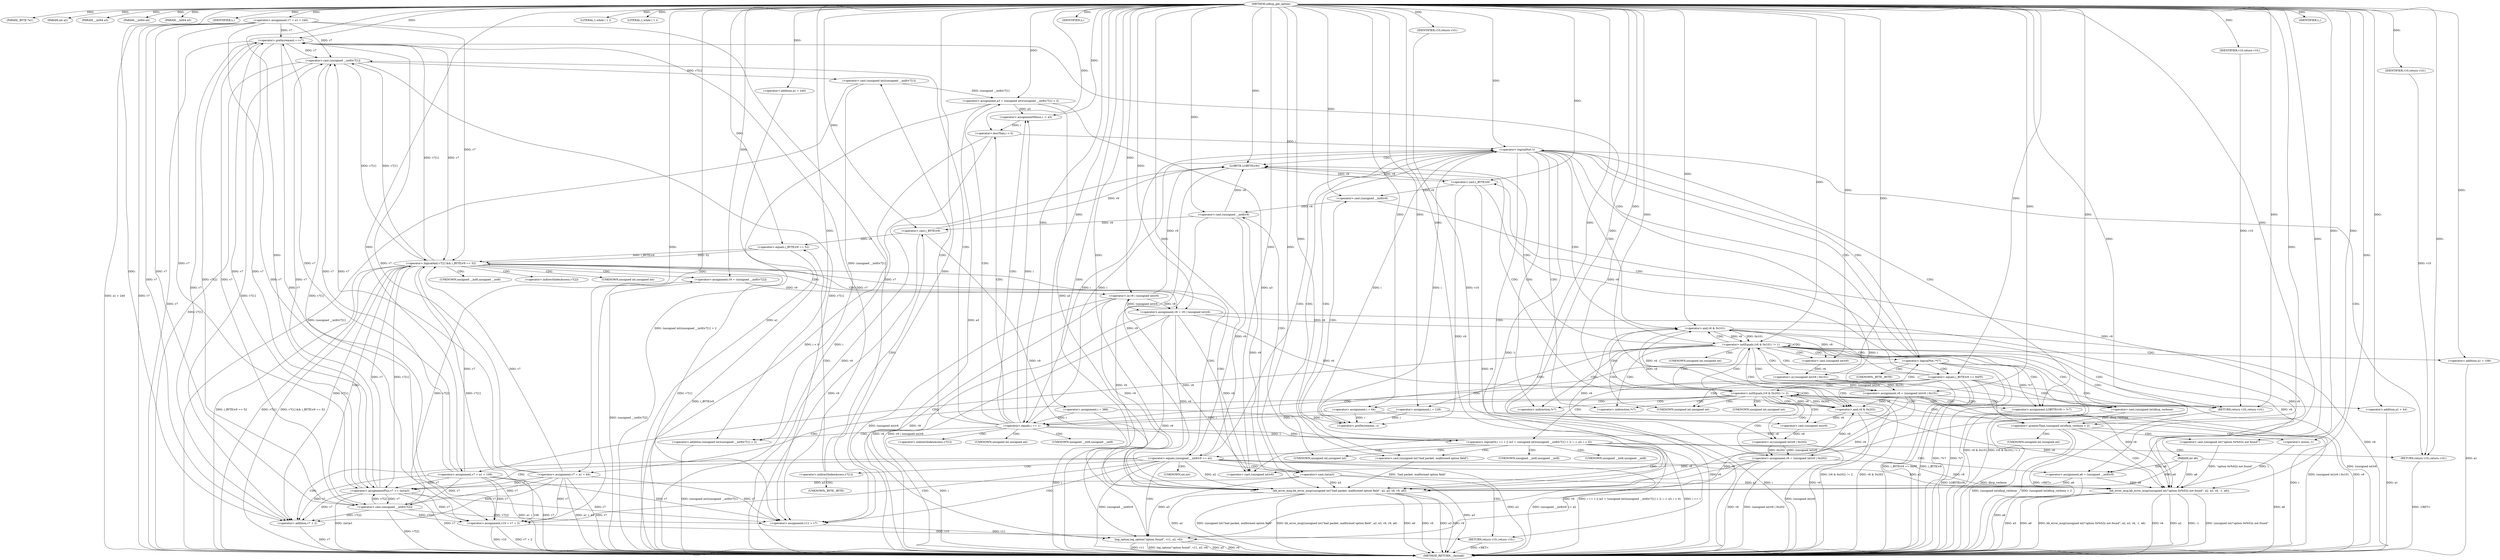 digraph udhcp_get_option {  
"1000107" [label = "(METHOD,udhcp_get_option)" ]
"1000323" [label = "(METHOD_RETURN,__fastcall)" ]
"1000108" [label = "(PARAM,_BYTE *a1)" ]
"1000109" [label = "(PARAM,int a2)" ]
"1000110" [label = "(PARAM,__int64 a3)" ]
"1000111" [label = "(PARAM,__int64 a4)" ]
"1000112" [label = "(PARAM,__int64 a5)" ]
"1000113" [label = "(PARAM,int a6)" ]
"1000121" [label = "(IDENTIFIER,L,)" ]
"1000122" [label = "(<operator>.assignment,v7 = a1 + 240)" ]
"1000124" [label = "(<operator>.addition,a1 + 240)" ]
"1000128" [label = "(<operator>.assignment,i = 388)" ]
"1000131" [label = "(<operator>.assignment,i = 64)" ]
"1000136" [label = "(LITERAL,1,while ( 1 ))" ]
"1000139" [label = "(LITERAL,1,while ( 1 ))" ]
"1000141" [label = "(<operator>.assignment,LOBYTE(v9) = *v7)" ]
"1000142" [label = "(LOBYTE,LOBYTE(v9))" ]
"1000147" [label = "(<operator>.logicalNot,!*v7)" ]
"1000151" [label = "(<operator>.preDecrement,--i)" ]
"1000153" [label = "(<operator>.preIncrement,++v7)" ]
"1000157" [label = "(<operator>.equals,(_BYTE)v9 == 0xFF)" ]
"1000158" [label = "(<operator>.cast,(_BYTE)v9)" ]
"1000164" [label = "(<operator>.logicalOr,i == 1 || (a3 = (unsigned int)(unsigned __int8)v7[1] + 2, i -= a3, i < 0))" ]
"1000165" [label = "(<operator>.equals,i == 1)" ]
"1000169" [label = "(<operator>.assignment,a3 = (unsigned int)(unsigned __int8)v7[1] + 2)" ]
"1000171" [label = "(<operator>.addition,(unsigned int)(unsigned __int8)v7[1] + 2)" ]
"1000172" [label = "(<operator>.cast,(unsigned int)(unsigned __int8)v7[1])" ]
"1000174" [label = "(<operator>.cast,(unsigned __int8)v7[1])" ]
"1000181" [label = "(<operator>.assignmentMinus,i -= a3)" ]
"1000184" [label = "(<operator>.lessThan,i < 0)" ]
"1000189" [label = "(IDENTIFIER,L,)" ]
"1000190" [label = "(bb_error_msg,bb_error_msg((unsigned int)\"bad packet, malformed option field\", a2, a3, v6, v9, a6))" ]
"1000191" [label = "(<operator>.cast,(unsigned int)\"bad packet, malformed option field\")" ]
"1000199" [label = "(RETURN,return v10;,return v10;)" ]
"1000200" [label = "(IDENTIFIER,v10,return v10;)" ]
"1000201" [label = "(<operator>.assignment,a6 = (unsigned __int8)v9)" ]
"1000203" [label = "(<operator>.cast,(unsigned __int8)v9)" ]
"1000207" [label = "(<operator>.equals,(unsigned __int8)v9 == a2)" ]
"1000208" [label = "(<operator>.cast,(unsigned __int8)v9)" ]
"1000213" [label = "(<operator>.assignment,v11 = v7)" ]
"1000216" [label = "(<operator>.assignment,v10 = v7 + 2)" ]
"1000218" [label = "(<operator>.addition,v7 + 2)" ]
"1000221" [label = "(log_option,log_option(\"option found\", v11, a3, v6))" ]
"1000226" [label = "(RETURN,return v10;,return v10;)" ]
"1000227" [label = "(IDENTIFIER,v10,return v10;)" ]
"1000229" [label = "(<operator>.logicalAnd,v7[1] && (_BYTE)v9 == 52)" ]
"1000233" [label = "(<operator>.equals,(_BYTE)v9 == 52)" ]
"1000234" [label = "(<operator>.cast,(_BYTE)v9)" ]
"1000239" [label = "(<operator>.assignment,v9 = (unsigned __int8)v7[2])" ]
"1000241" [label = "(<operator>.cast,(unsigned __int8)v7[2])" ]
"1000246" [label = "(<operator>.assignment,v6 = v9 | (unsigned int)v6)" ]
"1000248" [label = "(<operator>.or,v9 | (unsigned int)v6)" ]
"1000250" [label = "(<operator>.cast,(unsigned int)v6)" ]
"1000253" [label = "(<operator>.assignmentPlus,v7 += (int)a3)" ]
"1000255" [label = "(<operator>.cast,(int)a3)" ]
"1000260" [label = "(<operator>.logicalNot,!i)" ]
"1000264" [label = "(<operator>.notEquals,(v6 & 0x101) != 1)" ]
"1000265" [label = "(<operator>.and,v6 & 0x101)" ]
"1000270" [label = "(<operator>.assignment,v6 = (unsigned int)v6 | 0x101)" ]
"1000272" [label = "(<operator>.or,(unsigned int)v6 | 0x101)" ]
"1000273" [label = "(<operator>.cast,(unsigned int)v6)" ]
"1000277" [label = "(<operator>.assignment,v7 = a1 + 108)" ]
"1000279" [label = "(<operator>.addition,a1 + 108)" ]
"1000282" [label = "(<operator>.assignment,i = 128)" ]
"1000286" [label = "(<operator>.notEquals,(v6 & 0x202) != 2)" ]
"1000287" [label = "(<operator>.and,v6 & 0x202)" ]
"1000292" [label = "(<operator>.assignment,v6 = (unsigned int)v6 | 0x202)" ]
"1000294" [label = "(<operator>.or,(unsigned int)v6 | 0x202)" ]
"1000295" [label = "(<operator>.cast,(unsigned int)v6)" ]
"1000299" [label = "(<operator>.assignment,v7 = a1 + 44)" ]
"1000301" [label = "(<operator>.addition,a1 + 44)" ]
"1000304" [label = "(IDENTIFIER,L,)" ]
"1000306" [label = "(<operator>.greaterThan,(unsigned int)dhcp_verbose > 2)" ]
"1000307" [label = "(<operator>.cast,(unsigned int)dhcp_verbose)" ]
"1000311" [label = "(bb_error_msg,bb_error_msg((unsigned int)\"option 0x%02x not found\", a2, a3, v6, -1, a6))" ]
"1000312" [label = "(<operator>.cast,(unsigned int)\"option 0x%02x not found\")" ]
"1000318" [label = "(<operator>.minus,-1)" ]
"1000321" [label = "(RETURN,return v10;,return v10;)" ]
"1000322" [label = "(IDENTIFIER,v10,return v10;)" ]
"1000144" [label = "(<operator>.indirection,*v7)" ]
"1000148" [label = "(<operator>.indirection,*v7)" ]
"1000159" [label = "(UNKNOWN,_BYTE,_BYTE)" ]
"1000173" [label = "(UNKNOWN,unsigned int,unsigned int)" ]
"1000175" [label = "(UNKNOWN,unsigned __int8,unsigned __int8)" ]
"1000176" [label = "(<operator>.indirectIndexAccess,v7[1])" ]
"1000192" [label = "(UNKNOWN,unsigned int,unsigned int)" ]
"1000204" [label = "(UNKNOWN,unsigned __int8,unsigned __int8)" ]
"1000209" [label = "(UNKNOWN,unsigned __int8,unsigned __int8)" ]
"1000230" [label = "(<operator>.indirectIndexAccess,v7[1])" ]
"1000235" [label = "(UNKNOWN,_BYTE,_BYTE)" ]
"1000242" [label = "(UNKNOWN,unsigned __int8,unsigned __int8)" ]
"1000243" [label = "(<operator>.indirectIndexAccess,v7[2])" ]
"1000251" [label = "(UNKNOWN,unsigned int,unsigned int)" ]
"1000256" [label = "(UNKNOWN,int,int)" ]
"1000274" [label = "(UNKNOWN,unsigned int,unsigned int)" ]
"1000296" [label = "(UNKNOWN,unsigned int,unsigned int)" ]
"1000308" [label = "(UNKNOWN,unsigned int,unsigned int)" ]
"1000313" [label = "(UNKNOWN,unsigned int,unsigned int)" ]
  "1000199" -> "1000323"  [ label = "DDG: <RET>"] 
  "1000321" -> "1000323"  [ label = "DDG: <RET>"] 
  "1000306" -> "1000323"  [ label = "DDG: (unsigned int)dhcp_verbose"] 
  "1000299" -> "1000323"  [ label = "DDG: a1 + 44"] 
  "1000292" -> "1000323"  [ label = "DDG: v6"] 
  "1000272" -> "1000323"  [ label = "DDG: (unsigned int)v6"] 
  "1000260" -> "1000323"  [ label = "DDG: !i"] 
  "1000292" -> "1000323"  [ label = "DDG: (unsigned int)v6 | 0x202"] 
  "1000164" -> "1000323"  [ label = "DDG: i == 1 || (a3 = (unsigned int)(unsigned __int8)v7[1] + 2, i -= a3, i < 0)"] 
  "1000241" -> "1000323"  [ label = "DDG: v7[2]"] 
  "1000216" -> "1000323"  [ label = "DDG: v7 + 2"] 
  "1000190" -> "1000323"  [ label = "DDG: a2"] 
  "1000142" -> "1000323"  [ label = "DDG: v9"] 
  "1000294" -> "1000323"  [ label = "DDG: (unsigned int)v6"] 
  "1000113" -> "1000323"  [ label = "DDG: a6"] 
  "1000311" -> "1000323"  [ label = "DDG: a3"] 
  "1000190" -> "1000323"  [ label = "DDG: (unsigned int)\"bad packet, malformed option field\""] 
  "1000221" -> "1000323"  [ label = "DDG: v11"] 
  "1000165" -> "1000323"  [ label = "DDG: i"] 
  "1000172" -> "1000323"  [ label = "DDG: (unsigned __int8)v7[1]"] 
  "1000122" -> "1000323"  [ label = "DDG: a1 + 240"] 
  "1000229" -> "1000323"  [ label = "DDG: (_BYTE)v9 == 52"] 
  "1000264" -> "1000323"  [ label = "DDG: v6 & 0x101"] 
  "1000141" -> "1000323"  [ label = "DDG: LOBYTE(v9)"] 
  "1000184" -> "1000323"  [ label = "DDG: i < 0"] 
  "1000216" -> "1000323"  [ label = "DDG: v10"] 
  "1000229" -> "1000323"  [ label = "DDG: v7[1]"] 
  "1000207" -> "1000323"  [ label = "DDG: a2"] 
  "1000157" -> "1000323"  [ label = "DDG: (_BYTE)v9 == 0xFF"] 
  "1000229" -> "1000323"  [ label = "DDG: v7[1] && (_BYTE)v9 == 52"] 
  "1000221" -> "1000323"  [ label = "DDG: log_option(\"option found\", v11, a3, v6)"] 
  "1000233" -> "1000323"  [ label = "DDG: (_BYTE)v9"] 
  "1000282" -> "1000323"  [ label = "DDG: i"] 
  "1000270" -> "1000323"  [ label = "DDG: (unsigned int)v6 | 0x101"] 
  "1000311" -> "1000323"  [ label = "DDG: a6"] 
  "1000265" -> "1000323"  [ label = "DDG: v6"] 
  "1000239" -> "1000323"  [ label = "DDG: (unsigned __int8)v7[2]"] 
  "1000301" -> "1000323"  [ label = "DDG: a1"] 
  "1000248" -> "1000323"  [ label = "DDG: (unsigned int)v6"] 
  "1000221" -> "1000323"  [ label = "DDG: a3"] 
  "1000147" -> "1000323"  [ label = "DDG: !*v7"] 
  "1000147" -> "1000323"  [ label = "DDG: *v7"] 
  "1000234" -> "1000323"  [ label = "DDG: v9"] 
  "1000157" -> "1000323"  [ label = "DDG: (_BYTE)v9"] 
  "1000246" -> "1000323"  [ label = "DDG: v6"] 
  "1000190" -> "1000323"  [ label = "DDG: bb_error_msg((unsigned int)\"bad packet, malformed option field\", a2, a3, v6, v9, a6)"] 
  "1000270" -> "1000323"  [ label = "DDG: v6"] 
  "1000287" -> "1000323"  [ label = "DDG: v6"] 
  "1000253" -> "1000323"  [ label = "DDG: (int)a3"] 
  "1000184" -> "1000323"  [ label = "DDG: i"] 
  "1000207" -> "1000323"  [ label = "DDG: (unsigned __int8)v9 == a2"] 
  "1000277" -> "1000323"  [ label = "DDG: a1 + 108"] 
  "1000248" -> "1000323"  [ label = "DDG: v9"] 
  "1000260" -> "1000323"  [ label = "DDG: i"] 
  "1000246" -> "1000323"  [ label = "DDG: v9 | (unsigned int)v6"] 
  "1000221" -> "1000323"  [ label = "DDG: v6"] 
  "1000286" -> "1000323"  [ label = "DDG: (v6 & 0x202) != 2"] 
  "1000311" -> "1000323"  [ label = "DDG: bb_error_msg((unsigned int)\"option 0x%02x not found\", a2, a3, v6, -1, a6)"] 
  "1000286" -> "1000323"  [ label = "DDG: v6 & 0x202"] 
  "1000190" -> "1000323"  [ label = "DDG: a6"] 
  "1000311" -> "1000323"  [ label = "DDG: v6"] 
  "1000311" -> "1000323"  [ label = "DDG: a2"] 
  "1000207" -> "1000323"  [ label = "DDG: (unsigned __int8)v9"] 
  "1000255" -> "1000323"  [ label = "DDG: a3"] 
  "1000169" -> "1000323"  [ label = "DDG: (unsigned int)(unsigned __int8)v7[1] + 2"] 
  "1000124" -> "1000323"  [ label = "DDG: a1"] 
  "1000279" -> "1000323"  [ label = "DDG: a1"] 
  "1000306" -> "1000323"  [ label = "DDG: (unsigned int)dhcp_verbose > 2"] 
  "1000299" -> "1000323"  [ label = "DDG: v7"] 
  "1000174" -> "1000323"  [ label = "DDG: v7[1]"] 
  "1000190" -> "1000323"  [ label = "DDG: v6"] 
  "1000277" -> "1000323"  [ label = "DDG: v7"] 
  "1000264" -> "1000323"  [ label = "DDG: (v6 & 0x101) != 1"] 
  "1000128" -> "1000323"  [ label = "DDG: i"] 
  "1000208" -> "1000323"  [ label = "DDG: v9"] 
  "1000158" -> "1000323"  [ label = "DDG: v9"] 
  "1000253" -> "1000323"  [ label = "DDG: v7"] 
  "1000307" -> "1000323"  [ label = "DDG: dhcp_verbose"] 
  "1000190" -> "1000323"  [ label = "DDG: a3"] 
  "1000311" -> "1000323"  [ label = "DDG: -1"] 
  "1000171" -> "1000323"  [ label = "DDG: (unsigned int)(unsigned __int8)v7[1]"] 
  "1000201" -> "1000323"  [ label = "DDG: a6"] 
  "1000190" -> "1000323"  [ label = "DDG: v9"] 
  "1000153" -> "1000323"  [ label = "DDG: v7"] 
  "1000122" -> "1000323"  [ label = "DDG: v7"] 
  "1000311" -> "1000323"  [ label = "DDG: (unsigned int)\"option 0x%02x not found\""] 
  "1000164" -> "1000323"  [ label = "DDG: i == 1"] 
  "1000218" -> "1000323"  [ label = "DDG: v7"] 
  "1000131" -> "1000323"  [ label = "DDG: i"] 
  "1000226" -> "1000323"  [ label = "DDG: <RET>"] 
  "1000107" -> "1000108"  [ label = "DDG: "] 
  "1000107" -> "1000109"  [ label = "DDG: "] 
  "1000107" -> "1000110"  [ label = "DDG: "] 
  "1000107" -> "1000111"  [ label = "DDG: "] 
  "1000107" -> "1000112"  [ label = "DDG: "] 
  "1000107" -> "1000113"  [ label = "DDG: "] 
  "1000107" -> "1000121"  [ label = "DDG: "] 
  "1000107" -> "1000122"  [ label = "DDG: "] 
  "1000107" -> "1000124"  [ label = "DDG: "] 
  "1000107" -> "1000128"  [ label = "DDG: "] 
  "1000107" -> "1000131"  [ label = "DDG: "] 
  "1000107" -> "1000136"  [ label = "DDG: "] 
  "1000107" -> "1000139"  [ label = "DDG: "] 
  "1000147" -> "1000141"  [ label = "DDG: *v7"] 
  "1000234" -> "1000142"  [ label = "DDG: v9"] 
  "1000248" -> "1000142"  [ label = "DDG: v9"] 
  "1000208" -> "1000142"  [ label = "DDG: v9"] 
  "1000158" -> "1000142"  [ label = "DDG: v9"] 
  "1000107" -> "1000142"  [ label = "DDG: "] 
  "1000282" -> "1000151"  [ label = "DDG: i"] 
  "1000260" -> "1000151"  [ label = "DDG: i"] 
  "1000128" -> "1000151"  [ label = "DDG: i"] 
  "1000131" -> "1000151"  [ label = "DDG: i"] 
  "1000107" -> "1000151"  [ label = "DDG: "] 
  "1000241" -> "1000153"  [ label = "DDG: v7[2]"] 
  "1000229" -> "1000153"  [ label = "DDG: v7[1]"] 
  "1000299" -> "1000153"  [ label = "DDG: v7"] 
  "1000277" -> "1000153"  [ label = "DDG: v7"] 
  "1000253" -> "1000153"  [ label = "DDG: v7"] 
  "1000122" -> "1000153"  [ label = "DDG: v7"] 
  "1000107" -> "1000153"  [ label = "DDG: "] 
  "1000158" -> "1000157"  [ label = "DDG: v9"] 
  "1000142" -> "1000158"  [ label = "DDG: v9"] 
  "1000107" -> "1000158"  [ label = "DDG: "] 
  "1000107" -> "1000157"  [ label = "DDG: "] 
  "1000165" -> "1000164"  [ label = "DDG: i"] 
  "1000165" -> "1000164"  [ label = "DDG: 1"] 
  "1000282" -> "1000165"  [ label = "DDG: i"] 
  "1000260" -> "1000165"  [ label = "DDG: i"] 
  "1000128" -> "1000165"  [ label = "DDG: i"] 
  "1000131" -> "1000165"  [ label = "DDG: i"] 
  "1000107" -> "1000165"  [ label = "DDG: "] 
  "1000172" -> "1000169"  [ label = "DDG: (unsigned __int8)v7[1]"] 
  "1000107" -> "1000169"  [ label = "DDG: "] 
  "1000172" -> "1000171"  [ label = "DDG: (unsigned __int8)v7[1]"] 
  "1000174" -> "1000172"  [ label = "DDG: v7[1]"] 
  "1000229" -> "1000174"  [ label = "DDG: v7[1]"] 
  "1000299" -> "1000174"  [ label = "DDG: v7"] 
  "1000277" -> "1000174"  [ label = "DDG: v7"] 
  "1000253" -> "1000174"  [ label = "DDG: v7"] 
  "1000153" -> "1000174"  [ label = "DDG: v7"] 
  "1000122" -> "1000174"  [ label = "DDG: v7"] 
  "1000107" -> "1000171"  [ label = "DDG: "] 
  "1000169" -> "1000181"  [ label = "DDG: a3"] 
  "1000107" -> "1000181"  [ label = "DDG: "] 
  "1000165" -> "1000181"  [ label = "DDG: i"] 
  "1000181" -> "1000184"  [ label = "DDG: i"] 
  "1000107" -> "1000184"  [ label = "DDG: "] 
  "1000107" -> "1000189"  [ label = "DDG: "] 
  "1000191" -> "1000190"  [ label = "DDG: \"bad packet, malformed option field\""] 
  "1000107" -> "1000191"  [ label = "DDG: "] 
  "1000207" -> "1000190"  [ label = "DDG: a2"] 
  "1000107" -> "1000190"  [ label = "DDG: "] 
  "1000255" -> "1000190"  [ label = "DDG: a3"] 
  "1000169" -> "1000190"  [ label = "DDG: a3"] 
  "1000292" -> "1000190"  [ label = "DDG: v6"] 
  "1000246" -> "1000190"  [ label = "DDG: v6"] 
  "1000270" -> "1000190"  [ label = "DDG: v6"] 
  "1000142" -> "1000190"  [ label = "DDG: v9"] 
  "1000234" -> "1000190"  [ label = "DDG: v9"] 
  "1000248" -> "1000190"  [ label = "DDG: v9"] 
  "1000208" -> "1000190"  [ label = "DDG: v9"] 
  "1000158" -> "1000190"  [ label = "DDG: v9"] 
  "1000201" -> "1000190"  [ label = "DDG: a6"] 
  "1000113" -> "1000190"  [ label = "DDG: a6"] 
  "1000200" -> "1000199"  [ label = "DDG: v10"] 
  "1000107" -> "1000199"  [ label = "DDG: "] 
  "1000107" -> "1000200"  [ label = "DDG: "] 
  "1000203" -> "1000201"  [ label = "DDG: v9"] 
  "1000113" -> "1000201"  [ label = "DDG: a6"] 
  "1000107" -> "1000201"  [ label = "DDG: "] 
  "1000158" -> "1000203"  [ label = "DDG: v9"] 
  "1000107" -> "1000203"  [ label = "DDG: "] 
  "1000208" -> "1000207"  [ label = "DDG: v9"] 
  "1000203" -> "1000208"  [ label = "DDG: v9"] 
  "1000107" -> "1000208"  [ label = "DDG: "] 
  "1000107" -> "1000207"  [ label = "DDG: "] 
  "1000241" -> "1000213"  [ label = "DDG: v7[2]"] 
  "1000229" -> "1000213"  [ label = "DDG: v7[1]"] 
  "1000299" -> "1000213"  [ label = "DDG: v7"] 
  "1000174" -> "1000213"  [ label = "DDG: v7[1]"] 
  "1000277" -> "1000213"  [ label = "DDG: v7"] 
  "1000253" -> "1000213"  [ label = "DDG: v7"] 
  "1000153" -> "1000213"  [ label = "DDG: v7"] 
  "1000122" -> "1000213"  [ label = "DDG: v7"] 
  "1000107" -> "1000213"  [ label = "DDG: "] 
  "1000241" -> "1000216"  [ label = "DDG: v7[2]"] 
  "1000229" -> "1000216"  [ label = "DDG: v7[1]"] 
  "1000174" -> "1000216"  [ label = "DDG: v7[1]"] 
  "1000107" -> "1000216"  [ label = "DDG: "] 
  "1000299" -> "1000216"  [ label = "DDG: v7"] 
  "1000277" -> "1000216"  [ label = "DDG: v7"] 
  "1000253" -> "1000216"  [ label = "DDG: v7"] 
  "1000153" -> "1000216"  [ label = "DDG: v7"] 
  "1000122" -> "1000216"  [ label = "DDG: v7"] 
  "1000241" -> "1000218"  [ label = "DDG: v7[2]"] 
  "1000229" -> "1000218"  [ label = "DDG: v7[1]"] 
  "1000174" -> "1000218"  [ label = "DDG: v7[1]"] 
  "1000107" -> "1000218"  [ label = "DDG: "] 
  "1000299" -> "1000218"  [ label = "DDG: v7"] 
  "1000277" -> "1000218"  [ label = "DDG: v7"] 
  "1000253" -> "1000218"  [ label = "DDG: v7"] 
  "1000153" -> "1000218"  [ label = "DDG: v7"] 
  "1000122" -> "1000218"  [ label = "DDG: v7"] 
  "1000107" -> "1000221"  [ label = "DDG: "] 
  "1000213" -> "1000221"  [ label = "DDG: v11"] 
  "1000255" -> "1000221"  [ label = "DDG: a3"] 
  "1000169" -> "1000221"  [ label = "DDG: a3"] 
  "1000292" -> "1000221"  [ label = "DDG: v6"] 
  "1000246" -> "1000221"  [ label = "DDG: v6"] 
  "1000270" -> "1000221"  [ label = "DDG: v6"] 
  "1000227" -> "1000226"  [ label = "DDG: v10"] 
  "1000216" -> "1000226"  [ label = "DDG: v10"] 
  "1000107" -> "1000227"  [ label = "DDG: "] 
  "1000299" -> "1000229"  [ label = "DDG: v7"] 
  "1000174" -> "1000229"  [ label = "DDG: v7[1]"] 
  "1000277" -> "1000229"  [ label = "DDG: v7"] 
  "1000253" -> "1000229"  [ label = "DDG: v7"] 
  "1000153" -> "1000229"  [ label = "DDG: v7"] 
  "1000122" -> "1000229"  [ label = "DDG: v7"] 
  "1000233" -> "1000229"  [ label = "DDG: (_BYTE)v9"] 
  "1000233" -> "1000229"  [ label = "DDG: 52"] 
  "1000234" -> "1000233"  [ label = "DDG: v9"] 
  "1000208" -> "1000234"  [ label = "DDG: v9"] 
  "1000107" -> "1000234"  [ label = "DDG: "] 
  "1000107" -> "1000233"  [ label = "DDG: "] 
  "1000241" -> "1000239"  [ label = "DDG: v7[2]"] 
  "1000107" -> "1000239"  [ label = "DDG: "] 
  "1000299" -> "1000241"  [ label = "DDG: v7"] 
  "1000277" -> "1000241"  [ label = "DDG: v7"] 
  "1000253" -> "1000241"  [ label = "DDG: v7"] 
  "1000153" -> "1000241"  [ label = "DDG: v7"] 
  "1000122" -> "1000241"  [ label = "DDG: v7"] 
  "1000248" -> "1000246"  [ label = "DDG: v9"] 
  "1000248" -> "1000246"  [ label = "DDG: (unsigned int)v6"] 
  "1000107" -> "1000246"  [ label = "DDG: "] 
  "1000239" -> "1000248"  [ label = "DDG: v9"] 
  "1000107" -> "1000248"  [ label = "DDG: "] 
  "1000250" -> "1000248"  [ label = "DDG: v6"] 
  "1000292" -> "1000250"  [ label = "DDG: v6"] 
  "1000246" -> "1000250"  [ label = "DDG: v6"] 
  "1000270" -> "1000250"  [ label = "DDG: v6"] 
  "1000107" -> "1000250"  [ label = "DDG: "] 
  "1000255" -> "1000253"  [ label = "DDG: a3"] 
  "1000241" -> "1000253"  [ label = "DDG: v7[2]"] 
  "1000229" -> "1000253"  [ label = "DDG: v7[1]"] 
  "1000299" -> "1000253"  [ label = "DDG: v7"] 
  "1000277" -> "1000253"  [ label = "DDG: v7"] 
  "1000153" -> "1000253"  [ label = "DDG: v7"] 
  "1000122" -> "1000253"  [ label = "DDG: v7"] 
  "1000107" -> "1000253"  [ label = "DDG: "] 
  "1000107" -> "1000255"  [ label = "DDG: "] 
  "1000169" -> "1000255"  [ label = "DDG: a3"] 
  "1000165" -> "1000260"  [ label = "DDG: i"] 
  "1000151" -> "1000260"  [ label = "DDG: i"] 
  "1000184" -> "1000260"  [ label = "DDG: i"] 
  "1000107" -> "1000260"  [ label = "DDG: "] 
  "1000265" -> "1000264"  [ label = "DDG: v6"] 
  "1000265" -> "1000264"  [ label = "DDG: 0x101"] 
  "1000292" -> "1000265"  [ label = "DDG: v6"] 
  "1000246" -> "1000265"  [ label = "DDG: v6"] 
  "1000270" -> "1000265"  [ label = "DDG: v6"] 
  "1000107" -> "1000265"  [ label = "DDG: "] 
  "1000107" -> "1000264"  [ label = "DDG: "] 
  "1000272" -> "1000270"  [ label = "DDG: (unsigned int)v6"] 
  "1000272" -> "1000270"  [ label = "DDG: 0x101"] 
  "1000107" -> "1000270"  [ label = "DDG: "] 
  "1000273" -> "1000272"  [ label = "DDG: v6"] 
  "1000265" -> "1000273"  [ label = "DDG: v6"] 
  "1000107" -> "1000273"  [ label = "DDG: "] 
  "1000107" -> "1000272"  [ label = "DDG: "] 
  "1000107" -> "1000277"  [ label = "DDG: "] 
  "1000107" -> "1000279"  [ label = "DDG: "] 
  "1000107" -> "1000282"  [ label = "DDG: "] 
  "1000287" -> "1000286"  [ label = "DDG: v6"] 
  "1000287" -> "1000286"  [ label = "DDG: 0x202"] 
  "1000265" -> "1000287"  [ label = "DDG: v6"] 
  "1000292" -> "1000287"  [ label = "DDG: v6"] 
  "1000246" -> "1000287"  [ label = "DDG: v6"] 
  "1000270" -> "1000287"  [ label = "DDG: v6"] 
  "1000107" -> "1000287"  [ label = "DDG: "] 
  "1000107" -> "1000286"  [ label = "DDG: "] 
  "1000294" -> "1000292"  [ label = "DDG: (unsigned int)v6"] 
  "1000294" -> "1000292"  [ label = "DDG: 0x202"] 
  "1000107" -> "1000292"  [ label = "DDG: "] 
  "1000295" -> "1000294"  [ label = "DDG: v6"] 
  "1000287" -> "1000295"  [ label = "DDG: v6"] 
  "1000107" -> "1000295"  [ label = "DDG: "] 
  "1000107" -> "1000294"  [ label = "DDG: "] 
  "1000107" -> "1000299"  [ label = "DDG: "] 
  "1000107" -> "1000301"  [ label = "DDG: "] 
  "1000107" -> "1000304"  [ label = "DDG: "] 
  "1000307" -> "1000306"  [ label = "DDG: dhcp_verbose"] 
  "1000107" -> "1000307"  [ label = "DDG: "] 
  "1000107" -> "1000306"  [ label = "DDG: "] 
  "1000312" -> "1000311"  [ label = "DDG: \"option 0x%02x not found\""] 
  "1000107" -> "1000312"  [ label = "DDG: "] 
  "1000207" -> "1000311"  [ label = "DDG: a2"] 
  "1000107" -> "1000311"  [ label = "DDG: "] 
  "1000255" -> "1000311"  [ label = "DDG: a3"] 
  "1000265" -> "1000311"  [ label = "DDG: v6"] 
  "1000292" -> "1000311"  [ label = "DDG: v6"] 
  "1000287" -> "1000311"  [ label = "DDG: v6"] 
  "1000246" -> "1000311"  [ label = "DDG: v6"] 
  "1000270" -> "1000311"  [ label = "DDG: v6"] 
  "1000318" -> "1000311"  [ label = "DDG: 1"] 
  "1000107" -> "1000318"  [ label = "DDG: "] 
  "1000201" -> "1000311"  [ label = "DDG: a6"] 
  "1000113" -> "1000311"  [ label = "DDG: a6"] 
  "1000322" -> "1000321"  [ label = "DDG: v10"] 
  "1000107" -> "1000321"  [ label = "DDG: "] 
  "1000107" -> "1000322"  [ label = "DDG: "] 
  "1000147" -> "1000260"  [ label = "CDG: "] 
  "1000147" -> "1000159"  [ label = "CDG: "] 
  "1000147" -> "1000158"  [ label = "CDG: "] 
  "1000147" -> "1000157"  [ label = "CDG: "] 
  "1000147" -> "1000153"  [ label = "CDG: "] 
  "1000147" -> "1000151"  [ label = "CDG: "] 
  "1000157" -> "1000165"  [ label = "CDG: "] 
  "1000157" -> "1000164"  [ label = "CDG: "] 
  "1000157" -> "1000265"  [ label = "CDG: "] 
  "1000157" -> "1000264"  [ label = "CDG: "] 
  "1000157" -> "1000287"  [ label = "CDG: "] 
  "1000157" -> "1000286"  [ label = "CDG: "] 
  "1000157" -> "1000308"  [ label = "CDG: "] 
  "1000157" -> "1000307"  [ label = "CDG: "] 
  "1000157" -> "1000306"  [ label = "CDG: "] 
  "1000157" -> "1000321"  [ label = "CDG: "] 
  "1000164" -> "1000192"  [ label = "CDG: "] 
  "1000164" -> "1000191"  [ label = "CDG: "] 
  "1000164" -> "1000190"  [ label = "CDG: "] 
  "1000164" -> "1000208"  [ label = "CDG: "] 
  "1000164" -> "1000207"  [ label = "CDG: "] 
  "1000164" -> "1000204"  [ label = "CDG: "] 
  "1000164" -> "1000203"  [ label = "CDG: "] 
  "1000164" -> "1000201"  [ label = "CDG: "] 
  "1000164" -> "1000199"  [ label = "CDG: "] 
  "1000164" -> "1000209"  [ label = "CDG: "] 
  "1000165" -> "1000176"  [ label = "CDG: "] 
  "1000165" -> "1000175"  [ label = "CDG: "] 
  "1000165" -> "1000174"  [ label = "CDG: "] 
  "1000165" -> "1000173"  [ label = "CDG: "] 
  "1000165" -> "1000172"  [ label = "CDG: "] 
  "1000165" -> "1000171"  [ label = "CDG: "] 
  "1000165" -> "1000169"  [ label = "CDG: "] 
  "1000165" -> "1000184"  [ label = "CDG: "] 
  "1000165" -> "1000181"  [ label = "CDG: "] 
  "1000207" -> "1000221"  [ label = "CDG: "] 
  "1000207" -> "1000218"  [ label = "CDG: "] 
  "1000207" -> "1000216"  [ label = "CDG: "] 
  "1000207" -> "1000213"  [ label = "CDG: "] 
  "1000207" -> "1000230"  [ label = "CDG: "] 
  "1000207" -> "1000229"  [ label = "CDG: "] 
  "1000207" -> "1000226"  [ label = "CDG: "] 
  "1000207" -> "1000256"  [ label = "CDG: "] 
  "1000207" -> "1000255"  [ label = "CDG: "] 
  "1000207" -> "1000253"  [ label = "CDG: "] 
  "1000207" -> "1000260"  [ label = "CDG: "] 
  "1000229" -> "1000239"  [ label = "CDG: "] 
  "1000229" -> "1000251"  [ label = "CDG: "] 
  "1000229" -> "1000250"  [ label = "CDG: "] 
  "1000229" -> "1000248"  [ label = "CDG: "] 
  "1000229" -> "1000246"  [ label = "CDG: "] 
  "1000229" -> "1000243"  [ label = "CDG: "] 
  "1000229" -> "1000242"  [ label = "CDG: "] 
  "1000229" -> "1000241"  [ label = "CDG: "] 
  "1000230" -> "1000235"  [ label = "CDG: "] 
  "1000230" -> "1000234"  [ label = "CDG: "] 
  "1000230" -> "1000233"  [ label = "CDG: "] 
  "1000260" -> "1000192"  [ label = "CDG: "] 
  "1000260" -> "1000191"  [ label = "CDG: "] 
  "1000260" -> "1000190"  [ label = "CDG: "] 
  "1000260" -> "1000199"  [ label = "CDG: "] 
  "1000260" -> "1000265"  [ label = "CDG: "] 
  "1000260" -> "1000264"  [ label = "CDG: "] 
  "1000260" -> "1000144"  [ label = "CDG: "] 
  "1000260" -> "1000142"  [ label = "CDG: "] 
  "1000260" -> "1000141"  [ label = "CDG: "] 
  "1000260" -> "1000148"  [ label = "CDG: "] 
  "1000260" -> "1000147"  [ label = "CDG: "] 
  "1000264" -> "1000272"  [ label = "CDG: "] 
  "1000264" -> "1000270"  [ label = "CDG: "] 
  "1000264" -> "1000282"  [ label = "CDG: "] 
  "1000264" -> "1000279"  [ label = "CDG: "] 
  "1000264" -> "1000277"  [ label = "CDG: "] 
  "1000264" -> "1000274"  [ label = "CDG: "] 
  "1000264" -> "1000273"  [ label = "CDG: "] 
  "1000264" -> "1000287"  [ label = "CDG: "] 
  "1000264" -> "1000286"  [ label = "CDG: "] 
  "1000264" -> "1000308"  [ label = "CDG: "] 
  "1000264" -> "1000307"  [ label = "CDG: "] 
  "1000264" -> "1000306"  [ label = "CDG: "] 
  "1000264" -> "1000321"  [ label = "CDG: "] 
  "1000264" -> "1000265"  [ label = "CDG: "] 
  "1000264" -> "1000264"  [ label = "CDG: "] 
  "1000264" -> "1000144"  [ label = "CDG: "] 
  "1000264" -> "1000142"  [ label = "CDG: "] 
  "1000264" -> "1000141"  [ label = "CDG: "] 
  "1000264" -> "1000148"  [ label = "CDG: "] 
  "1000264" -> "1000147"  [ label = "CDG: "] 
  "1000286" -> "1000301"  [ label = "CDG: "] 
  "1000286" -> "1000299"  [ label = "CDG: "] 
  "1000286" -> "1000296"  [ label = "CDG: "] 
  "1000286" -> "1000295"  [ label = "CDG: "] 
  "1000286" -> "1000294"  [ label = "CDG: "] 
  "1000286" -> "1000292"  [ label = "CDG: "] 
  "1000286" -> "1000308"  [ label = "CDG: "] 
  "1000286" -> "1000307"  [ label = "CDG: "] 
  "1000286" -> "1000306"  [ label = "CDG: "] 
  "1000286" -> "1000321"  [ label = "CDG: "] 
  "1000286" -> "1000131"  [ label = "CDG: "] 
  "1000286" -> "1000287"  [ label = "CDG: "] 
  "1000286" -> "1000286"  [ label = "CDG: "] 
  "1000286" -> "1000265"  [ label = "CDG: "] 
  "1000286" -> "1000264"  [ label = "CDG: "] 
  "1000286" -> "1000144"  [ label = "CDG: "] 
  "1000286" -> "1000142"  [ label = "CDG: "] 
  "1000286" -> "1000141"  [ label = "CDG: "] 
  "1000286" -> "1000148"  [ label = "CDG: "] 
  "1000286" -> "1000147"  [ label = "CDG: "] 
  "1000306" -> "1000318"  [ label = "CDG: "] 
  "1000306" -> "1000313"  [ label = "CDG: "] 
  "1000306" -> "1000312"  [ label = "CDG: "] 
  "1000306" -> "1000311"  [ label = "CDG: "] 
}
